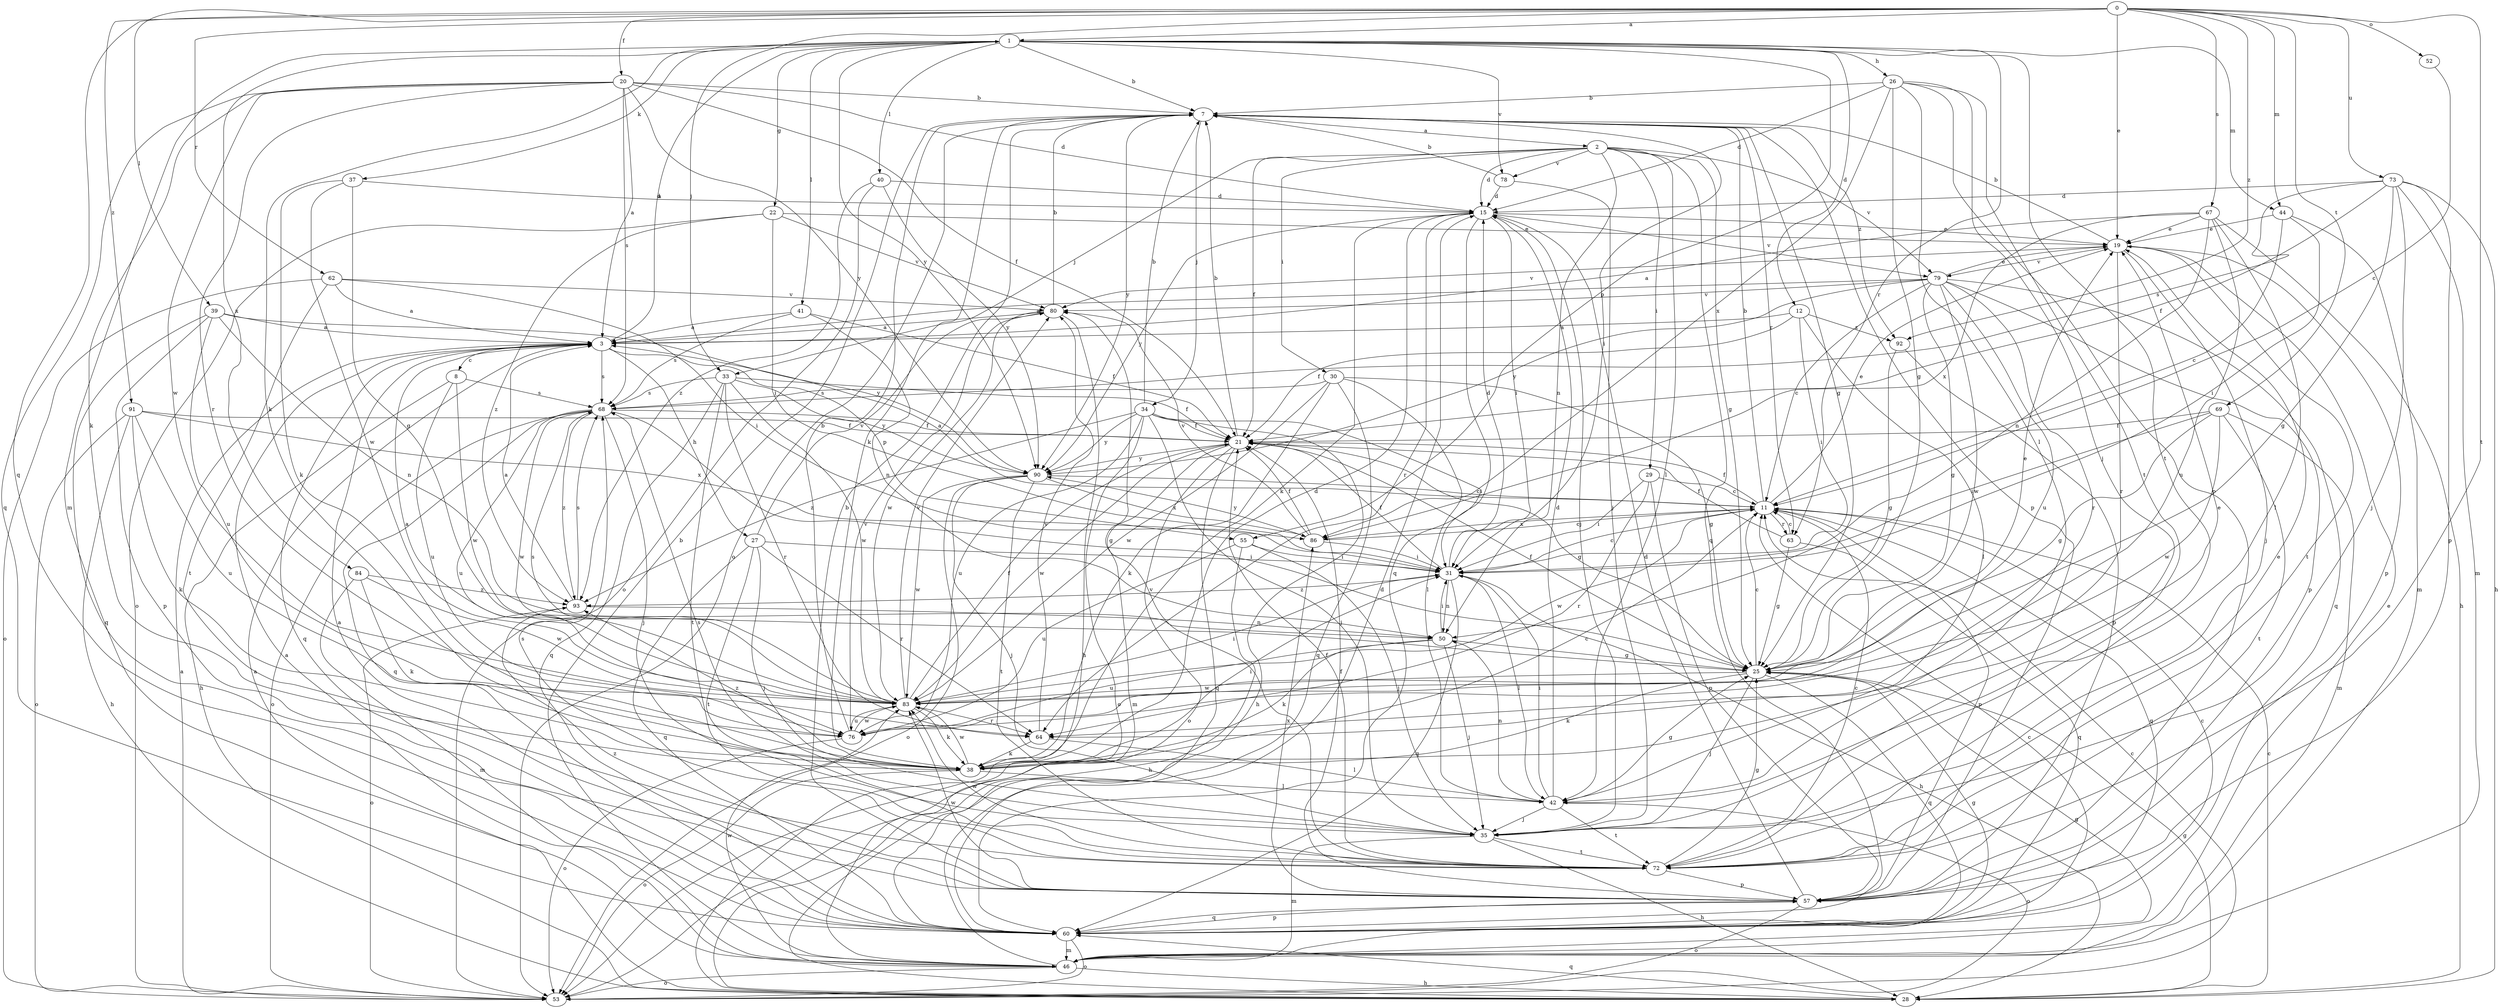 strict digraph  {
0;
1;
2;
3;
7;
8;
11;
12;
15;
19;
20;
21;
22;
25;
26;
27;
28;
29;
30;
31;
33;
34;
35;
37;
38;
39;
40;
41;
42;
44;
46;
50;
52;
53;
55;
57;
60;
62;
63;
64;
67;
68;
69;
72;
73;
76;
78;
79;
80;
83;
84;
86;
90;
91;
92;
93;
0 -> 1  [label=a];
0 -> 19  [label=e];
0 -> 20  [label=f];
0 -> 33  [label=j];
0 -> 39  [label=l];
0 -> 44  [label=m];
0 -> 52  [label=o];
0 -> 60  [label=q];
0 -> 62  [label=r];
0 -> 67  [label=s];
0 -> 69  [label=t];
0 -> 72  [label=t];
0 -> 73  [label=u];
0 -> 91  [label=z];
0 -> 92  [label=z];
1 -> 7  [label=b];
1 -> 12  [label=d];
1 -> 22  [label=g];
1 -> 26  [label=h];
1 -> 37  [label=k];
1 -> 38  [label=k];
1 -> 40  [label=l];
1 -> 41  [label=l];
1 -> 44  [label=m];
1 -> 46  [label=m];
1 -> 55  [label=p];
1 -> 63  [label=r];
1 -> 72  [label=t];
1 -> 78  [label=v];
1 -> 84  [label=x];
1 -> 90  [label=y];
2 -> 15  [label=d];
2 -> 21  [label=f];
2 -> 25  [label=g];
2 -> 29  [label=i];
2 -> 30  [label=i];
2 -> 33  [label=j];
2 -> 42  [label=l];
2 -> 50  [label=n];
2 -> 60  [label=q];
2 -> 78  [label=v];
2 -> 79  [label=v];
3 -> 1  [label=a];
3 -> 8  [label=c];
3 -> 27  [label=h];
3 -> 55  [label=p];
3 -> 60  [label=q];
3 -> 68  [label=s];
7 -> 2  [label=a];
7 -> 25  [label=g];
7 -> 31  [label=i];
7 -> 34  [label=j];
7 -> 38  [label=k];
7 -> 53  [label=o];
7 -> 57  [label=p];
7 -> 63  [label=r];
7 -> 90  [label=y];
7 -> 92  [label=z];
8 -> 28  [label=h];
8 -> 68  [label=s];
8 -> 76  [label=u];
8 -> 83  [label=w];
11 -> 3  [label=a];
11 -> 7  [label=b];
11 -> 19  [label=e];
11 -> 21  [label=f];
11 -> 57  [label=p];
11 -> 60  [label=q];
11 -> 63  [label=r];
11 -> 83  [label=w];
11 -> 86  [label=x];
12 -> 3  [label=a];
12 -> 21  [label=f];
12 -> 31  [label=i];
12 -> 42  [label=l];
12 -> 92  [label=z];
15 -> 19  [label=e];
15 -> 31  [label=i];
15 -> 35  [label=j];
15 -> 38  [label=k];
15 -> 60  [label=q];
15 -> 64  [label=r];
15 -> 79  [label=v];
15 -> 90  [label=y];
19 -> 7  [label=b];
19 -> 35  [label=j];
19 -> 57  [label=p];
19 -> 64  [label=r];
19 -> 72  [label=t];
19 -> 79  [label=v];
19 -> 80  [label=v];
20 -> 3  [label=a];
20 -> 7  [label=b];
20 -> 15  [label=d];
20 -> 21  [label=f];
20 -> 38  [label=k];
20 -> 60  [label=q];
20 -> 64  [label=r];
20 -> 68  [label=s];
20 -> 83  [label=w];
20 -> 90  [label=y];
21 -> 7  [label=b];
21 -> 25  [label=g];
21 -> 46  [label=m];
21 -> 53  [label=o];
21 -> 60  [label=q];
21 -> 83  [label=w];
21 -> 90  [label=y];
22 -> 19  [label=e];
22 -> 31  [label=i];
22 -> 53  [label=o];
22 -> 80  [label=v];
22 -> 93  [label=z];
25 -> 11  [label=c];
25 -> 19  [label=e];
25 -> 21  [label=f];
25 -> 35  [label=j];
25 -> 38  [label=k];
25 -> 60  [label=q];
25 -> 83  [label=w];
26 -> 7  [label=b];
26 -> 15  [label=d];
26 -> 25  [label=g];
26 -> 35  [label=j];
26 -> 42  [label=l];
26 -> 57  [label=p];
26 -> 72  [label=t];
26 -> 86  [label=x];
27 -> 31  [label=i];
27 -> 35  [label=j];
27 -> 60  [label=q];
27 -> 64  [label=r];
27 -> 72  [label=t];
27 -> 80  [label=v];
28 -> 3  [label=a];
28 -> 11  [label=c];
28 -> 25  [label=g];
28 -> 60  [label=q];
29 -> 11  [label=c];
29 -> 31  [label=i];
29 -> 57  [label=p];
29 -> 64  [label=r];
30 -> 25  [label=g];
30 -> 38  [label=k];
30 -> 42  [label=l];
30 -> 60  [label=q];
30 -> 68  [label=s];
30 -> 83  [label=w];
31 -> 11  [label=c];
31 -> 15  [label=d];
31 -> 21  [label=f];
31 -> 28  [label=h];
31 -> 42  [label=l];
31 -> 50  [label=n];
31 -> 60  [label=q];
31 -> 93  [label=z];
33 -> 21  [label=f];
33 -> 60  [label=q];
33 -> 64  [label=r];
33 -> 68  [label=s];
33 -> 72  [label=t];
33 -> 83  [label=w];
33 -> 90  [label=y];
34 -> 7  [label=b];
34 -> 21  [label=f];
34 -> 28  [label=h];
34 -> 31  [label=i];
34 -> 35  [label=j];
34 -> 53  [label=o];
34 -> 76  [label=u];
34 -> 90  [label=y];
34 -> 93  [label=z];
35 -> 28  [label=h];
35 -> 46  [label=m];
35 -> 68  [label=s];
35 -> 72  [label=t];
37 -> 15  [label=d];
37 -> 25  [label=g];
37 -> 38  [label=k];
37 -> 83  [label=w];
38 -> 11  [label=c];
38 -> 15  [label=d];
38 -> 19  [label=e];
38 -> 31  [label=i];
38 -> 42  [label=l];
38 -> 53  [label=o];
38 -> 83  [label=w];
38 -> 93  [label=z];
39 -> 3  [label=a];
39 -> 50  [label=n];
39 -> 57  [label=p];
39 -> 60  [label=q];
39 -> 76  [label=u];
39 -> 90  [label=y];
40 -> 15  [label=d];
40 -> 53  [label=o];
40 -> 90  [label=y];
40 -> 93  [label=z];
41 -> 3  [label=a];
41 -> 21  [label=f];
41 -> 50  [label=n];
41 -> 68  [label=s];
42 -> 15  [label=d];
42 -> 25  [label=g];
42 -> 31  [label=i];
42 -> 35  [label=j];
42 -> 50  [label=n];
42 -> 53  [label=o];
42 -> 72  [label=t];
44 -> 11  [label=c];
44 -> 19  [label=e];
44 -> 31  [label=i];
44 -> 46  [label=m];
46 -> 3  [label=a];
46 -> 7  [label=b];
46 -> 11  [label=c];
46 -> 15  [label=d];
46 -> 19  [label=e];
46 -> 25  [label=g];
46 -> 28  [label=h];
46 -> 53  [label=o];
46 -> 83  [label=w];
50 -> 25  [label=g];
50 -> 31  [label=i];
50 -> 35  [label=j];
50 -> 38  [label=k];
50 -> 76  [label=u];
52 -> 11  [label=c];
53 -> 3  [label=a];
53 -> 11  [label=c];
55 -> 28  [label=h];
55 -> 31  [label=i];
55 -> 35  [label=j];
55 -> 76  [label=u];
57 -> 3  [label=a];
57 -> 7  [label=b];
57 -> 15  [label=d];
57 -> 21  [label=f];
57 -> 53  [label=o];
57 -> 60  [label=q];
57 -> 83  [label=w];
57 -> 86  [label=x];
57 -> 93  [label=z];
60 -> 11  [label=c];
60 -> 25  [label=g];
60 -> 46  [label=m];
60 -> 53  [label=o];
60 -> 57  [label=p];
62 -> 3  [label=a];
62 -> 31  [label=i];
62 -> 53  [label=o];
62 -> 72  [label=t];
62 -> 80  [label=v];
63 -> 11  [label=c];
63 -> 21  [label=f];
63 -> 25  [label=g];
63 -> 60  [label=q];
64 -> 38  [label=k];
64 -> 42  [label=l];
64 -> 80  [label=v];
67 -> 3  [label=a];
67 -> 19  [label=e];
67 -> 28  [label=h];
67 -> 42  [label=l];
67 -> 50  [label=n];
67 -> 76  [label=u];
67 -> 86  [label=x];
68 -> 21  [label=f];
68 -> 25  [label=g];
68 -> 35  [label=j];
68 -> 53  [label=o];
68 -> 60  [label=q];
68 -> 76  [label=u];
68 -> 83  [label=w];
68 -> 93  [label=z];
69 -> 21  [label=f];
69 -> 25  [label=g];
69 -> 31  [label=i];
69 -> 46  [label=m];
69 -> 72  [label=t];
69 -> 83  [label=w];
72 -> 11  [label=c];
72 -> 19  [label=e];
72 -> 21  [label=f];
72 -> 25  [label=g];
72 -> 57  [label=p];
72 -> 68  [label=s];
72 -> 80  [label=v];
72 -> 83  [label=w];
73 -> 15  [label=d];
73 -> 21  [label=f];
73 -> 25  [label=g];
73 -> 28  [label=h];
73 -> 35  [label=j];
73 -> 46  [label=m];
73 -> 57  [label=p];
73 -> 68  [label=s];
76 -> 7  [label=b];
76 -> 53  [label=o];
76 -> 80  [label=v];
76 -> 83  [label=w];
78 -> 7  [label=b];
78 -> 15  [label=d];
78 -> 35  [label=j];
79 -> 3  [label=a];
79 -> 11  [label=c];
79 -> 19  [label=e];
79 -> 25  [label=g];
79 -> 57  [label=p];
79 -> 60  [label=q];
79 -> 64  [label=r];
79 -> 76  [label=u];
79 -> 80  [label=v];
79 -> 83  [label=w];
79 -> 90  [label=y];
80 -> 3  [label=a];
80 -> 7  [label=b];
80 -> 28  [label=h];
80 -> 83  [label=w];
83 -> 3  [label=a];
83 -> 21  [label=f];
83 -> 31  [label=i];
83 -> 38  [label=k];
83 -> 64  [label=r];
83 -> 68  [label=s];
83 -> 76  [label=u];
83 -> 80  [label=v];
84 -> 38  [label=k];
84 -> 46  [label=m];
84 -> 83  [label=w];
84 -> 93  [label=z];
86 -> 11  [label=c];
86 -> 21  [label=f];
86 -> 31  [label=i];
86 -> 80  [label=v];
86 -> 90  [label=y];
90 -> 11  [label=c];
90 -> 35  [label=j];
90 -> 53  [label=o];
90 -> 72  [label=t];
90 -> 83  [label=w];
90 -> 86  [label=x];
91 -> 21  [label=f];
91 -> 28  [label=h];
91 -> 38  [label=k];
91 -> 53  [label=o];
91 -> 76  [label=u];
91 -> 86  [label=x];
92 -> 25  [label=g];
92 -> 57  [label=p];
93 -> 3  [label=a];
93 -> 50  [label=n];
93 -> 53  [label=o];
93 -> 68  [label=s];
}
